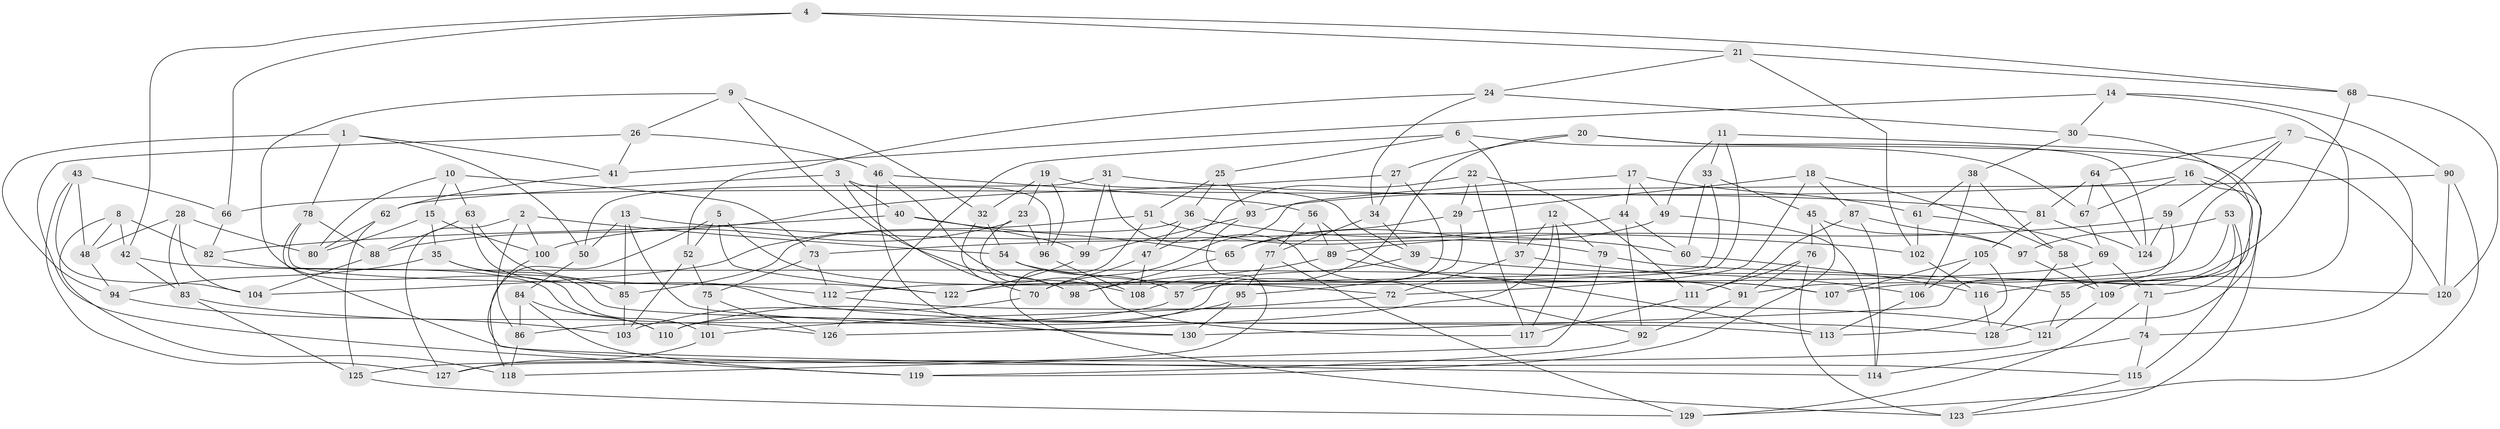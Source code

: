 // Generated by graph-tools (version 1.1) at 2025/27/03/09/25 03:27:00]
// undirected, 130 vertices, 260 edges
graph export_dot {
graph [start="1"]
  node [color=gray90,style=filled];
  1;
  2;
  3;
  4;
  5;
  6;
  7;
  8;
  9;
  10;
  11;
  12;
  13;
  14;
  15;
  16;
  17;
  18;
  19;
  20;
  21;
  22;
  23;
  24;
  25;
  26;
  27;
  28;
  29;
  30;
  31;
  32;
  33;
  34;
  35;
  36;
  37;
  38;
  39;
  40;
  41;
  42;
  43;
  44;
  45;
  46;
  47;
  48;
  49;
  50;
  51;
  52;
  53;
  54;
  55;
  56;
  57;
  58;
  59;
  60;
  61;
  62;
  63;
  64;
  65;
  66;
  67;
  68;
  69;
  70;
  71;
  72;
  73;
  74;
  75;
  76;
  77;
  78;
  79;
  80;
  81;
  82;
  83;
  84;
  85;
  86;
  87;
  88;
  89;
  90;
  91;
  92;
  93;
  94;
  95;
  96;
  97;
  98;
  99;
  100;
  101;
  102;
  103;
  104;
  105;
  106;
  107;
  108;
  109;
  110;
  111;
  112;
  113;
  114;
  115;
  116;
  117;
  118;
  119;
  120;
  121;
  122;
  123;
  124;
  125;
  126;
  127;
  128;
  129;
  130;
  1 -- 41;
  1 -- 94;
  1 -- 78;
  1 -- 50;
  2 -- 100;
  2 -- 86;
  2 -- 54;
  2 -- 127;
  3 -- 96;
  3 -- 40;
  3 -- 62;
  3 -- 70;
  4 -- 68;
  4 -- 21;
  4 -- 66;
  4 -- 42;
  5 -- 72;
  5 -- 52;
  5 -- 118;
  5 -- 122;
  6 -- 25;
  6 -- 37;
  6 -- 67;
  6 -- 126;
  7 -- 64;
  7 -- 59;
  7 -- 74;
  7 -- 91;
  8 -- 48;
  8 -- 42;
  8 -- 118;
  8 -- 82;
  9 -- 32;
  9 -- 26;
  9 -- 101;
  9 -- 98;
  10 -- 15;
  10 -- 73;
  10 -- 63;
  10 -- 80;
  11 -- 57;
  11 -- 33;
  11 -- 120;
  11 -- 49;
  12 -- 79;
  12 -- 117;
  12 -- 37;
  12 -- 126;
  13 -- 85;
  13 -- 130;
  13 -- 102;
  13 -- 50;
  14 -- 30;
  14 -- 41;
  14 -- 90;
  14 -- 109;
  15 -- 80;
  15 -- 35;
  15 -- 100;
  16 -- 67;
  16 -- 66;
  16 -- 71;
  16 -- 123;
  17 -- 49;
  17 -- 61;
  17 -- 70;
  17 -- 44;
  18 -- 87;
  18 -- 72;
  18 -- 29;
  18 -- 58;
  19 -- 32;
  19 -- 23;
  19 -- 96;
  19 -- 39;
  20 -- 27;
  20 -- 124;
  20 -- 108;
  20 -- 128;
  21 -- 102;
  21 -- 68;
  21 -- 24;
  22 -- 29;
  22 -- 117;
  22 -- 111;
  22 -- 47;
  23 -- 100;
  23 -- 96;
  23 -- 117;
  24 -- 34;
  24 -- 30;
  24 -- 52;
  25 -- 93;
  25 -- 51;
  25 -- 36;
  26 -- 41;
  26 -- 46;
  26 -- 119;
  27 -- 110;
  27 -- 88;
  27 -- 34;
  28 -- 48;
  28 -- 104;
  28 -- 83;
  28 -- 80;
  29 -- 95;
  29 -- 65;
  30 -- 38;
  30 -- 55;
  31 -- 92;
  31 -- 81;
  31 -- 50;
  31 -- 99;
  32 -- 54;
  32 -- 98;
  33 -- 60;
  33 -- 45;
  33 -- 112;
  34 -- 39;
  34 -- 77;
  35 -- 94;
  35 -- 85;
  35 -- 113;
  36 -- 60;
  36 -- 47;
  36 -- 85;
  37 -- 72;
  37 -- 106;
  38 -- 106;
  38 -- 58;
  38 -- 61;
  39 -- 55;
  39 -- 57;
  40 -- 99;
  40 -- 82;
  40 -- 65;
  41 -- 62;
  42 -- 83;
  42 -- 91;
  43 -- 66;
  43 -- 127;
  43 -- 48;
  43 -- 104;
  44 -- 92;
  44 -- 73;
  44 -- 60;
  45 -- 76;
  45 -- 97;
  45 -- 119;
  46 -- 130;
  46 -- 56;
  46 -- 108;
  47 -- 70;
  47 -- 108;
  48 -- 94;
  49 -- 65;
  49 -- 114;
  50 -- 84;
  51 -- 123;
  51 -- 104;
  51 -- 79;
  52 -- 103;
  52 -- 75;
  53 -- 115;
  53 -- 107;
  53 -- 97;
  53 -- 55;
  54 -- 107;
  54 -- 57;
  55 -- 121;
  56 -- 77;
  56 -- 89;
  56 -- 107;
  57 -- 86;
  58 -- 109;
  58 -- 128;
  59 -- 130;
  59 -- 124;
  59 -- 89;
  60 -- 116;
  61 -- 69;
  61 -- 102;
  62 -- 80;
  62 -- 125;
  63 -- 122;
  63 -- 88;
  63 -- 128;
  64 -- 124;
  64 -- 67;
  64 -- 81;
  65 -- 98;
  66 -- 82;
  67 -- 69;
  68 -- 120;
  68 -- 116;
  69 -- 71;
  69 -- 122;
  70 -- 103;
  71 -- 129;
  71 -- 74;
  72 -- 101;
  73 -- 112;
  73 -- 75;
  74 -- 115;
  74 -- 114;
  75 -- 101;
  75 -- 126;
  76 -- 91;
  76 -- 111;
  76 -- 123;
  77 -- 129;
  77 -- 95;
  78 -- 112;
  78 -- 88;
  78 -- 115;
  79 -- 120;
  79 -- 118;
  81 -- 124;
  81 -- 105;
  82 -- 110;
  83 -- 126;
  83 -- 125;
  84 -- 119;
  84 -- 86;
  84 -- 110;
  85 -- 103;
  86 -- 118;
  87 -- 97;
  87 -- 114;
  87 -- 111;
  88 -- 104;
  89 -- 113;
  89 -- 98;
  90 -- 93;
  90 -- 129;
  90 -- 120;
  91 -- 92;
  92 -- 119;
  93 -- 127;
  93 -- 99;
  94 -- 103;
  95 -- 110;
  95 -- 130;
  96 -- 108;
  97 -- 109;
  99 -- 122;
  100 -- 114;
  101 -- 127;
  102 -- 116;
  105 -- 113;
  105 -- 107;
  105 -- 106;
  106 -- 113;
  109 -- 121;
  111 -- 117;
  112 -- 121;
  115 -- 123;
  116 -- 128;
  121 -- 125;
  125 -- 129;
}
